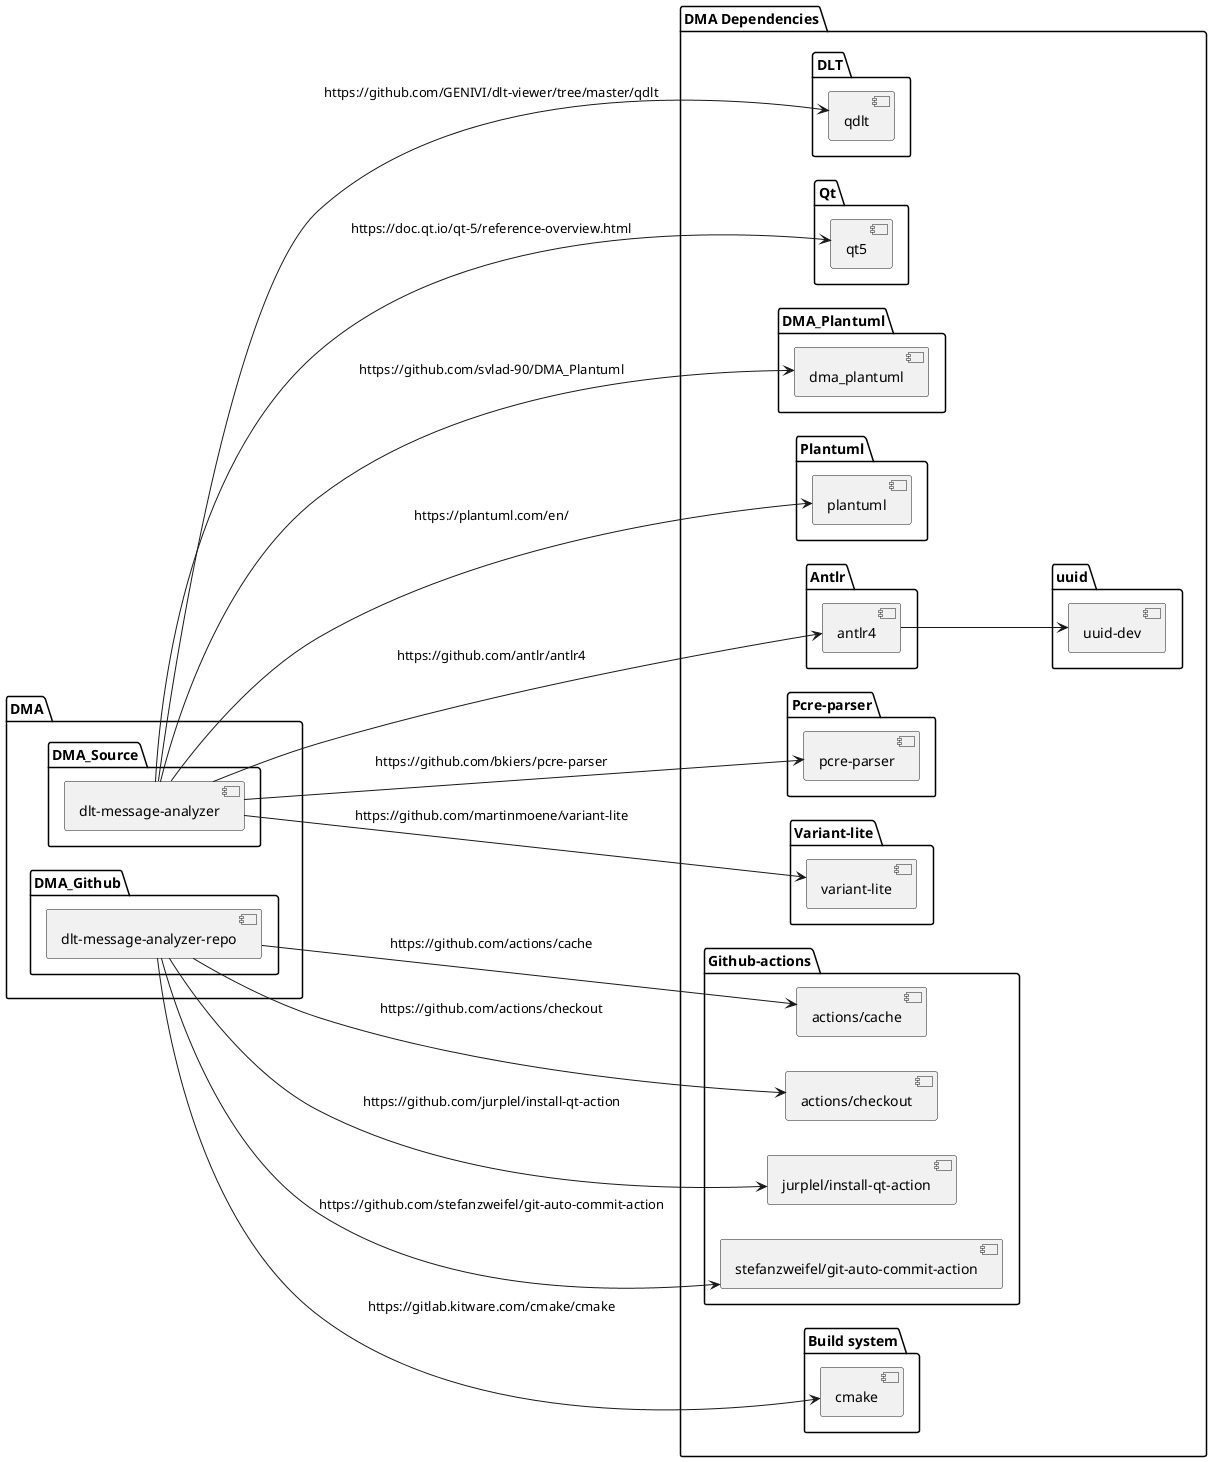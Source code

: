 @startuml

left to right direction

package "DMA" {
    package "DMA_Source" {
        [dlt-message-analyzer]
    }
    
    package "DMA_Github" {
        [dlt-message-analyzer-repo]
    }
}

package "DMA Dependencies" {
    package "DLT" {
        [qdlt]
    }

    package "Qt" {
        [qt5]
    }

    package "DMA_Plantuml" {
        [dma_plantuml]
    }

    package "Plantuml" {
        [plantuml]
    }

    package "Antlr" {
        [antlr4]
    }
    
    package "uuid" {
        [uuid-dev]
    }

    package "Pcre-parser" {
        [pcre-parser]
    }

    package "Variant-lite" {
        [variant-lite]
    }

    package "Github-actions"{
        [actions/cache]
        [actions/checkout]
        [jurplel/install-qt-action]
        [stefanzweifel/git-auto-commit-action]
    }
    
    package "Build system"{
        [cmake]
    }
}

[dlt-message-analyzer] --> [qt5] : https://doc.qt.io/qt-5/reference-overview.html
[dlt-message-analyzer] --> [qdlt] : https://github.com/GENIVI/dlt-viewer/tree/master/qdlt
[dlt-message-analyzer] --> [plantuml] : https://plantuml.com/en/
[dlt-message-analyzer] --> [antlr4] : https://github.com/antlr/antlr4
[dlt-message-analyzer] --> [pcre-parser] : https://github.com/bkiers/pcre-parser
[dlt-message-analyzer] --> [variant-lite] : https://github.com/martinmoene/variant-lite

[antlr4] --> [uuid-dev]

[dlt-message-analyzer-repo] --> [actions/cache] : https://github.com/actions/cache
[dlt-message-analyzer-repo] --> [actions/checkout] : https://github.com/actions/checkout
[dlt-message-analyzer-repo] --> [jurplel/install-qt-action] : https://github.com/jurplel/install-qt-action
[dlt-message-analyzer-repo] --> [stefanzweifel/git-auto-commit-action] : https://github.com/stefanzweifel/git-auto-commit-action
[dlt-message-analyzer-repo] --> [cmake] : https://gitlab.kitware.com/cmake/cmake

[dlt-message-analyzer] --> [dma_plantuml] : https://github.com/svlad-90/DMA_Plantuml

@enduml
